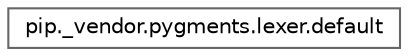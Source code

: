 digraph "Graphical Class Hierarchy"
{
 // LATEX_PDF_SIZE
  bgcolor="transparent";
  edge [fontname=Helvetica,fontsize=10,labelfontname=Helvetica,labelfontsize=10];
  node [fontname=Helvetica,fontsize=10,shape=box,height=0.2,width=0.4];
  rankdir="LR";
  Node0 [id="Node000000",label="pip._vendor.pygments.lexer.default",height=0.2,width=0.4,color="grey40", fillcolor="white", style="filled",URL="$d7/d00/classpip_1_1__vendor_1_1pygments_1_1lexer_1_1default.html",tooltip=" "];
}
